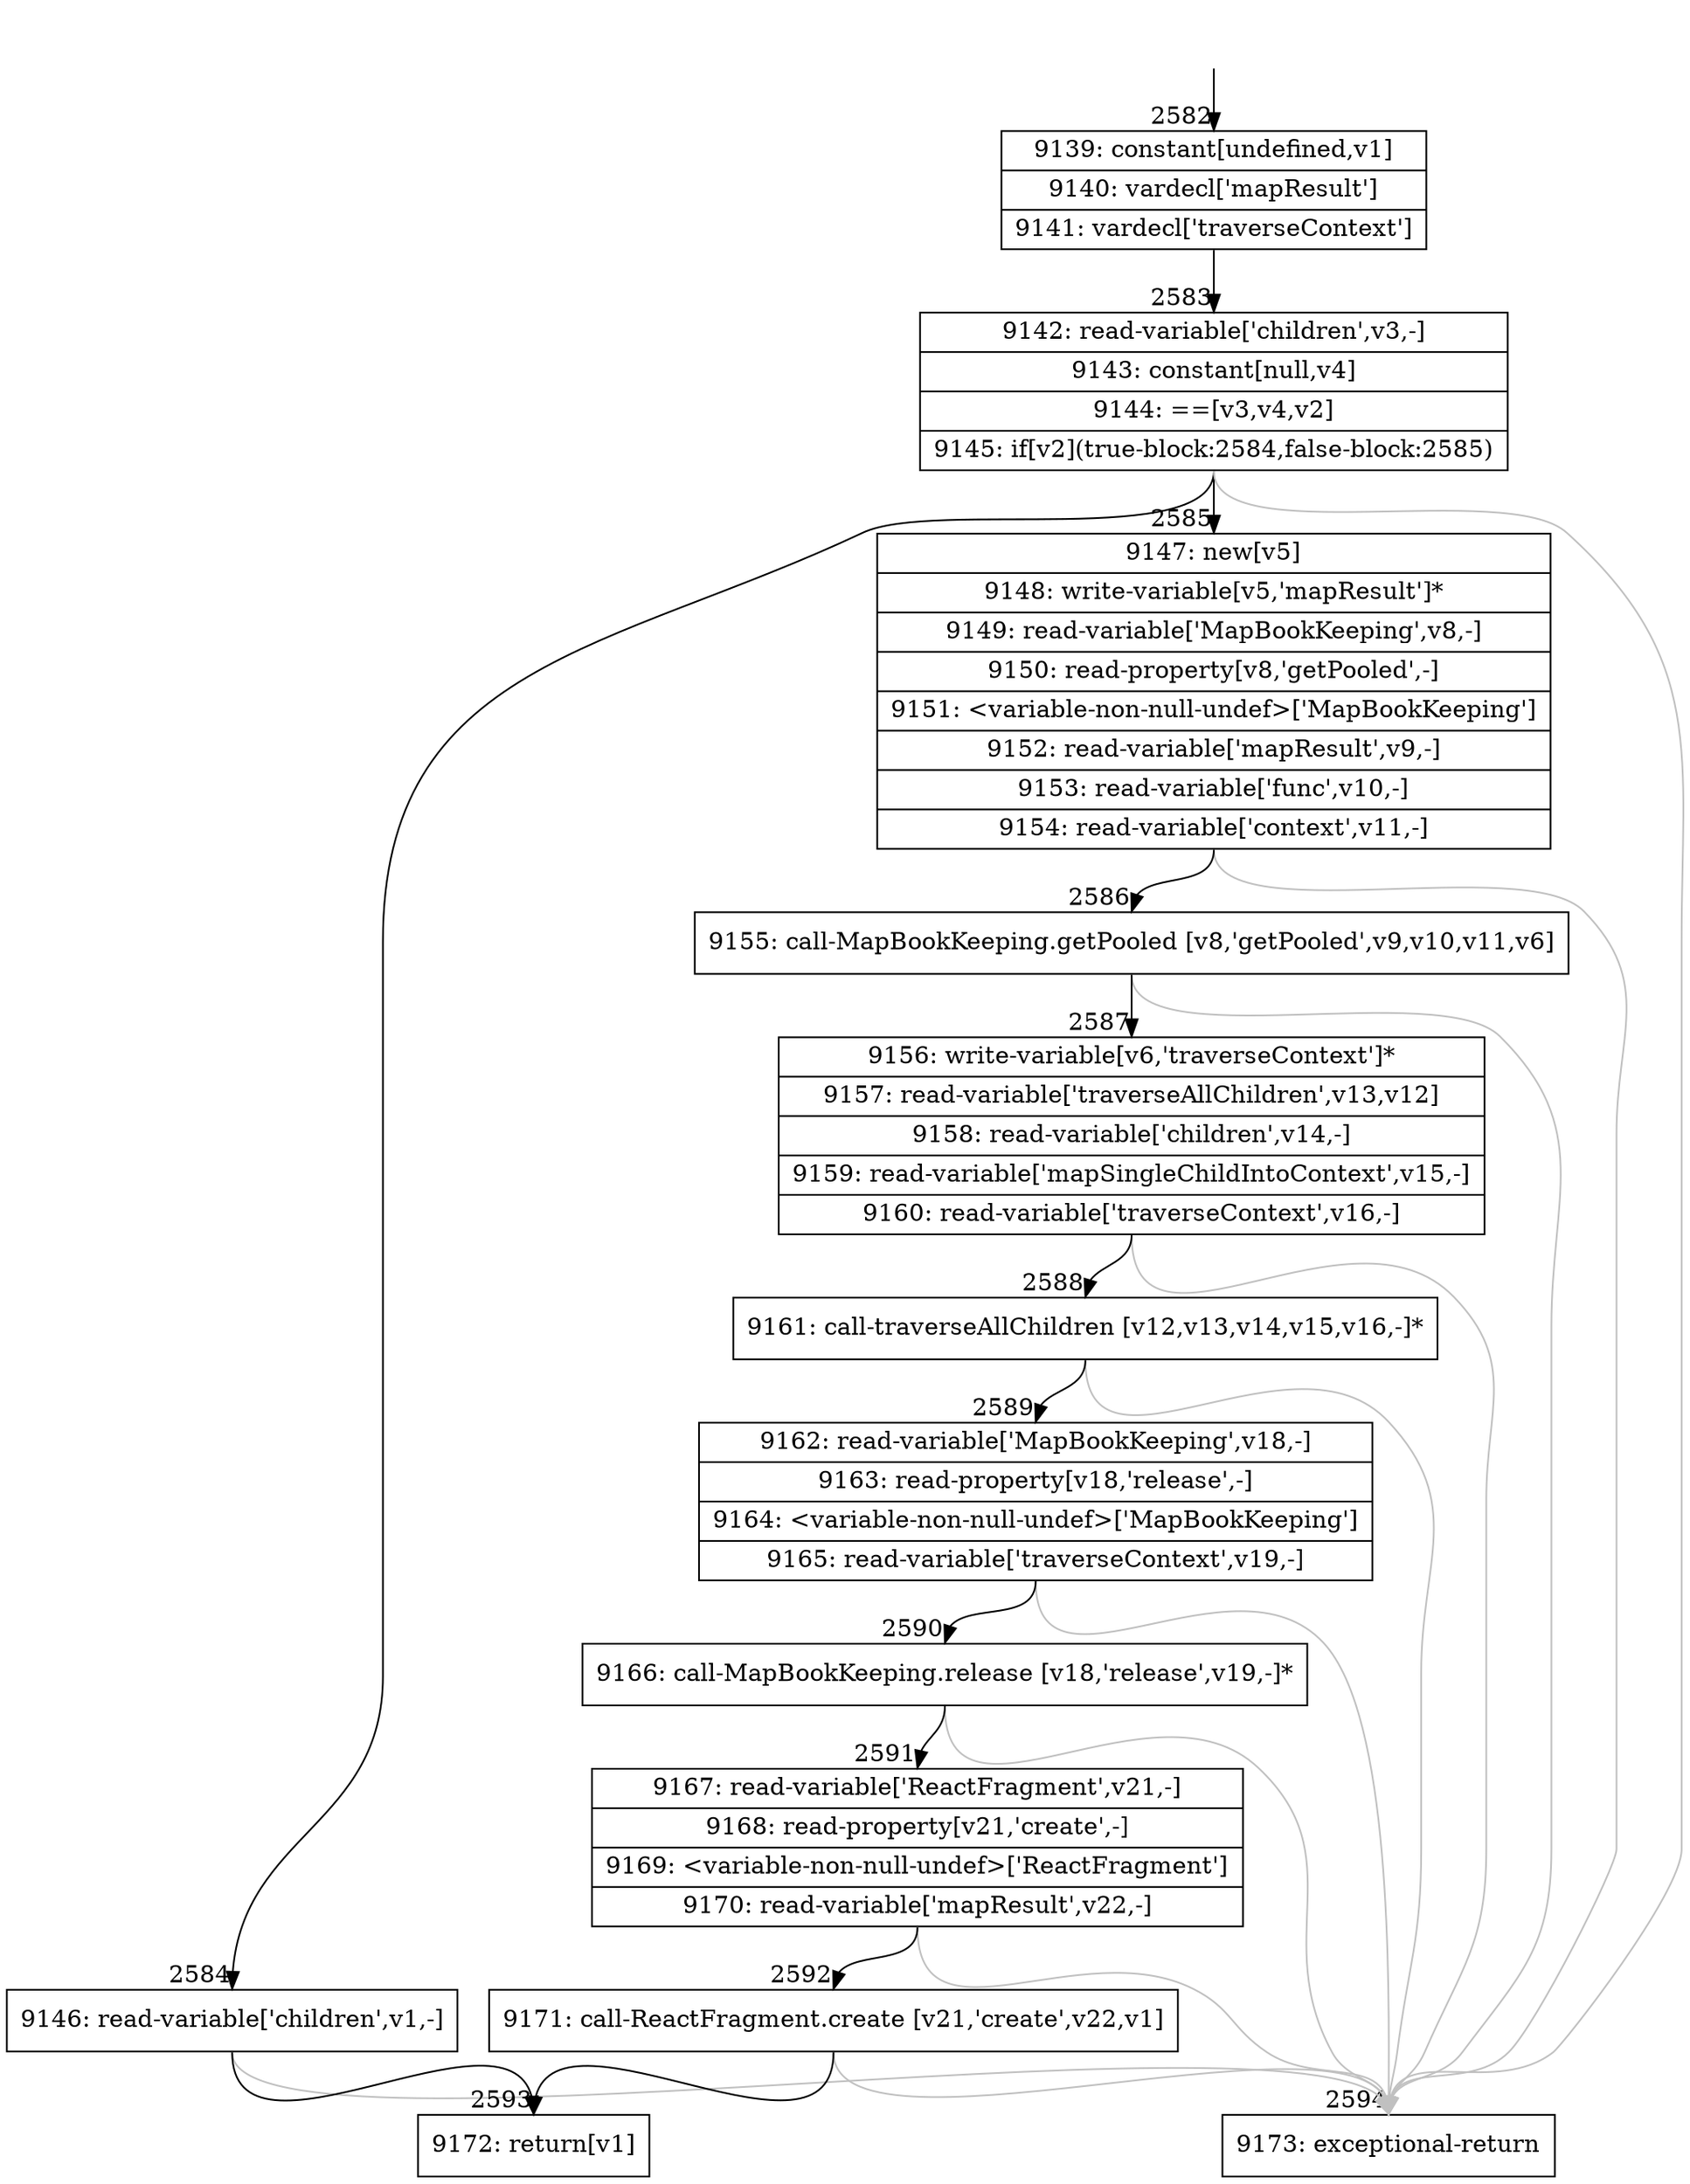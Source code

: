 digraph {
rankdir="TD"
BB_entry189[shape=none,label=""];
BB_entry189 -> BB2582 [tailport=s, headport=n, headlabel="    2582"]
BB2582 [shape=record label="{9139: constant[undefined,v1]|9140: vardecl['mapResult']|9141: vardecl['traverseContext']}" ] 
BB2582 -> BB2583 [tailport=s, headport=n, headlabel="      2583"]
BB2583 [shape=record label="{9142: read-variable['children',v3,-]|9143: constant[null,v4]|9144: ==[v3,v4,v2]|9145: if[v2](true-block:2584,false-block:2585)}" ] 
BB2583 -> BB2584 [tailport=s, headport=n, headlabel="      2584"]
BB2583 -> BB2585 [tailport=s, headport=n, headlabel="      2585"]
BB2583 -> BB2594 [tailport=s, headport=n, color=gray, headlabel="      2594"]
BB2584 [shape=record label="{9146: read-variable['children',v1,-]}" ] 
BB2584 -> BB2593 [tailport=s, headport=n, headlabel="      2593"]
BB2584 -> BB2594 [tailport=s, headport=n, color=gray]
BB2585 [shape=record label="{9147: new[v5]|9148: write-variable[v5,'mapResult']*|9149: read-variable['MapBookKeeping',v8,-]|9150: read-property[v8,'getPooled',-]|9151: \<variable-non-null-undef\>['MapBookKeeping']|9152: read-variable['mapResult',v9,-]|9153: read-variable['func',v10,-]|9154: read-variable['context',v11,-]}" ] 
BB2585 -> BB2586 [tailport=s, headport=n, headlabel="      2586"]
BB2585 -> BB2594 [tailport=s, headport=n, color=gray]
BB2586 [shape=record label="{9155: call-MapBookKeeping.getPooled [v8,'getPooled',v9,v10,v11,v6]}" ] 
BB2586 -> BB2587 [tailport=s, headport=n, headlabel="      2587"]
BB2586 -> BB2594 [tailport=s, headport=n, color=gray]
BB2587 [shape=record label="{9156: write-variable[v6,'traverseContext']*|9157: read-variable['traverseAllChildren',v13,v12]|9158: read-variable['children',v14,-]|9159: read-variable['mapSingleChildIntoContext',v15,-]|9160: read-variable['traverseContext',v16,-]}" ] 
BB2587 -> BB2588 [tailport=s, headport=n, headlabel="      2588"]
BB2587 -> BB2594 [tailport=s, headport=n, color=gray]
BB2588 [shape=record label="{9161: call-traverseAllChildren [v12,v13,v14,v15,v16,-]*}" ] 
BB2588 -> BB2589 [tailport=s, headport=n, headlabel="      2589"]
BB2588 -> BB2594 [tailport=s, headport=n, color=gray]
BB2589 [shape=record label="{9162: read-variable['MapBookKeeping',v18,-]|9163: read-property[v18,'release',-]|9164: \<variable-non-null-undef\>['MapBookKeeping']|9165: read-variable['traverseContext',v19,-]}" ] 
BB2589 -> BB2590 [tailport=s, headport=n, headlabel="      2590"]
BB2589 -> BB2594 [tailport=s, headport=n, color=gray]
BB2590 [shape=record label="{9166: call-MapBookKeeping.release [v18,'release',v19,-]*}" ] 
BB2590 -> BB2591 [tailport=s, headport=n, headlabel="      2591"]
BB2590 -> BB2594 [tailport=s, headport=n, color=gray]
BB2591 [shape=record label="{9167: read-variable['ReactFragment',v21,-]|9168: read-property[v21,'create',-]|9169: \<variable-non-null-undef\>['ReactFragment']|9170: read-variable['mapResult',v22,-]}" ] 
BB2591 -> BB2592 [tailport=s, headport=n, headlabel="      2592"]
BB2591 -> BB2594 [tailport=s, headport=n, color=gray]
BB2592 [shape=record label="{9171: call-ReactFragment.create [v21,'create',v22,v1]}" ] 
BB2592 -> BB2593 [tailport=s, headport=n]
BB2592 -> BB2594 [tailport=s, headport=n, color=gray]
BB2593 [shape=record label="{9172: return[v1]}" ] 
BB2594 [shape=record label="{9173: exceptional-return}" ] 
//#$~ 4958
}
